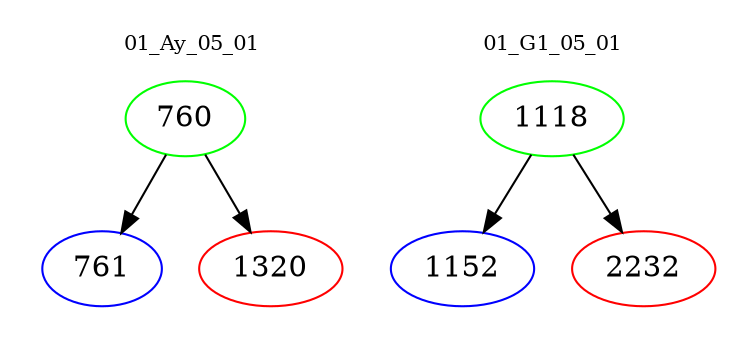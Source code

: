 digraph{
subgraph cluster_0 {
color = white
label = "01_Ay_05_01";
fontsize=10;
T0_760 [label="760", color="green"]
T0_760 -> T0_761 [color="black"]
T0_761 [label="761", color="blue"]
T0_760 -> T0_1320 [color="black"]
T0_1320 [label="1320", color="red"]
}
subgraph cluster_1 {
color = white
label = "01_G1_05_01";
fontsize=10;
T1_1118 [label="1118", color="green"]
T1_1118 -> T1_1152 [color="black"]
T1_1152 [label="1152", color="blue"]
T1_1118 -> T1_2232 [color="black"]
T1_2232 [label="2232", color="red"]
}
}
